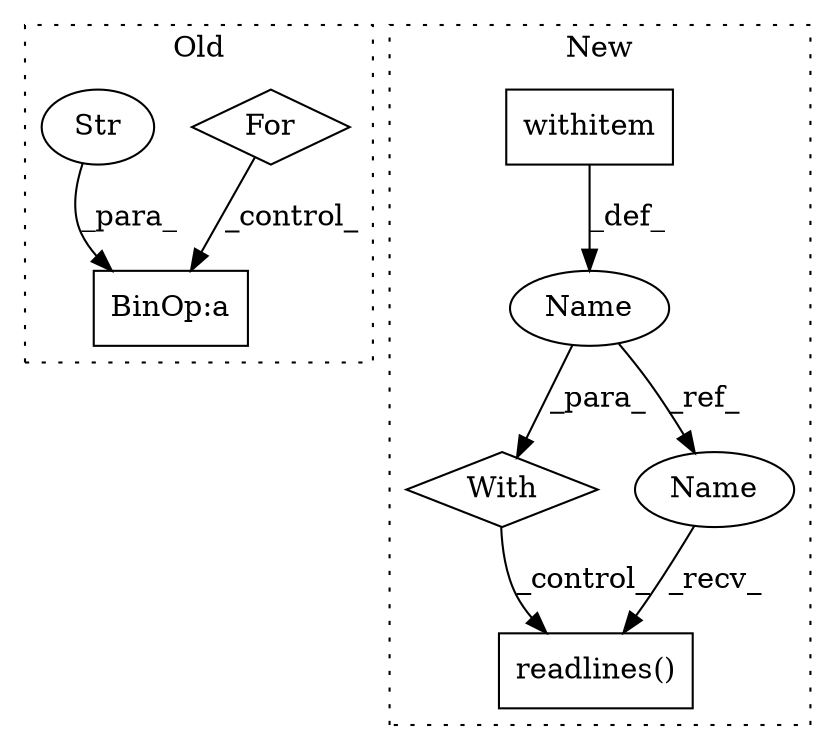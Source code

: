 digraph G {
subgraph cluster0 {
1 [label="For" a="107" s="8216,8245" l="4,33" shape="diamond"];
4 [label="BinOp:a" a="82" s="8385" l="3" shape="box"];
5 [label="Str" a="66" s="8365" l="20" shape="ellipse"];
label = "Old";
style="dotted";
}
subgraph cluster1 {
2 [label="readlines()" a="75" s="7351" l="13" shape="box"];
3 [label="Name" a="87" s="7328" l="1" shape="ellipse"];
6 [label="With" a="39" s="7268,7277" l="5,62" shape="diamond"];
7 [label="withitem" a="49" s="7273" l="4" shape="box"];
8 [label="Name" a="87" s="7351" l="1" shape="ellipse"];
label = "New";
style="dotted";
}
1 -> 4 [label="_control_"];
3 -> 6 [label="_para_"];
3 -> 8 [label="_ref_"];
5 -> 4 [label="_para_"];
6 -> 2 [label="_control_"];
7 -> 3 [label="_def_"];
8 -> 2 [label="_recv_"];
}
